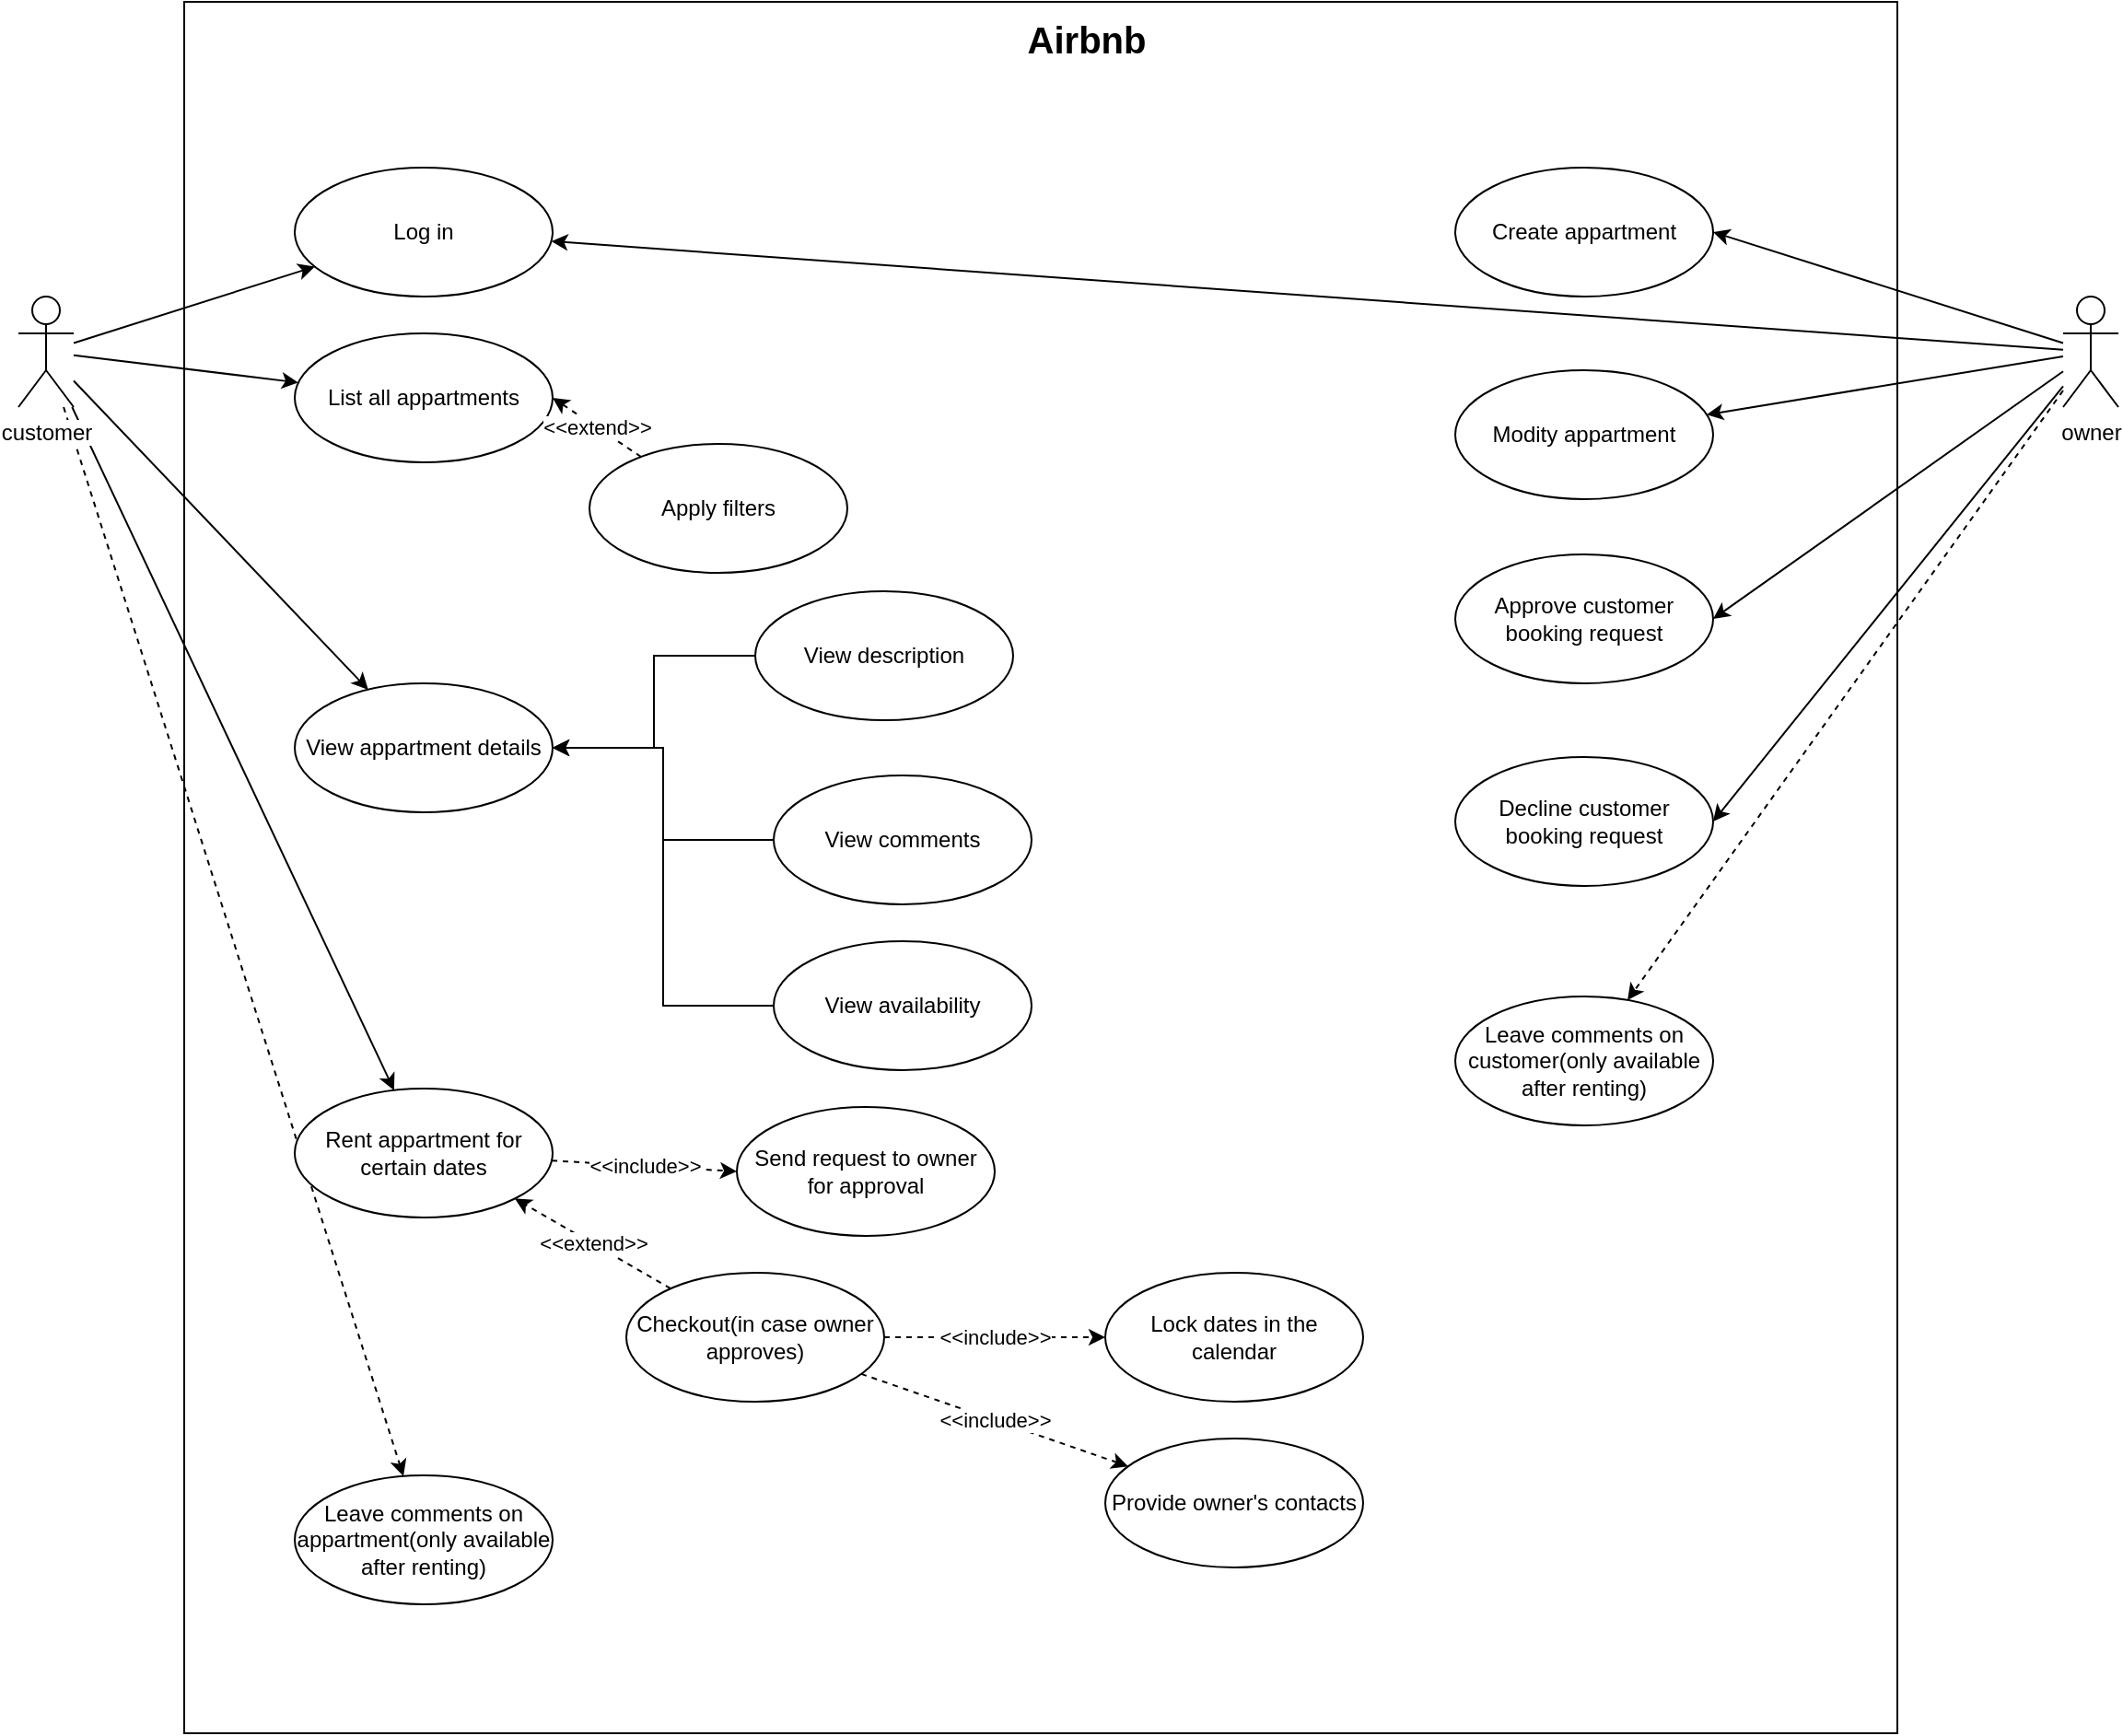 <mxfile version="12.7.6"><diagram id="O5U4jWHdraj0hT0Dd54j" name="Page-1"><mxGraphModel dx="2557" dy="967" grid="1" gridSize="10" guides="1" tooltips="1" connect="1" arrows="1" fold="1" page="1" pageScale="1" pageWidth="827" pageHeight="1169" math="0" shadow="0"><root><mxCell id="0"/><mxCell id="1" parent="0"/><mxCell id="2f8c2Y2PkNtVvXe30D08-1" value="" style="rounded=0;whiteSpace=wrap;html=1;" vertex="1" parent="1"><mxGeometry x="-80" y="520" width="930" height="940" as="geometry"/></mxCell><mxCell id="2f8c2Y2PkNtVvXe30D08-2" style="edgeStyle=none;rounded=0;orthogonalLoop=1;jettySize=auto;html=1;" edge="1" parent="1" source="2f8c2Y2PkNtVvXe30D08-7" target="2f8c2Y2PkNtVvXe30D08-16"><mxGeometry relative="1" as="geometry"/></mxCell><mxCell id="2f8c2Y2PkNtVvXe30D08-3" style="edgeStyle=none;rounded=0;orthogonalLoop=1;jettySize=auto;html=1;" edge="1" parent="1" source="2f8c2Y2PkNtVvXe30D08-7" target="2f8c2Y2PkNtVvXe30D08-17"><mxGeometry relative="1" as="geometry"/></mxCell><mxCell id="2f8c2Y2PkNtVvXe30D08-4" style="edgeStyle=none;rounded=0;orthogonalLoop=1;jettySize=auto;html=1;" edge="1" parent="1" source="2f8c2Y2PkNtVvXe30D08-7" target="2f8c2Y2PkNtVvXe30D08-20"><mxGeometry relative="1" as="geometry"/></mxCell><mxCell id="2f8c2Y2PkNtVvXe30D08-5" style="edgeStyle=none;rounded=0;orthogonalLoop=1;jettySize=auto;html=1;" edge="1" parent="1" source="2f8c2Y2PkNtVvXe30D08-7" target="2f8c2Y2PkNtVvXe30D08-22"><mxGeometry relative="1" as="geometry"/></mxCell><mxCell id="2f8c2Y2PkNtVvXe30D08-6" style="edgeStyle=none;rounded=0;orthogonalLoop=1;jettySize=auto;html=1;dashed=1;" edge="1" parent="1" source="2f8c2Y2PkNtVvXe30D08-7" target="2f8c2Y2PkNtVvXe30D08-40"><mxGeometry relative="1" as="geometry"/></mxCell><mxCell id="2f8c2Y2PkNtVvXe30D08-7" value="customer" style="shape=umlActor;verticalLabelPosition=bottom;labelBackgroundColor=#ffffff;verticalAlign=top;html=1;" vertex="1" parent="1"><mxGeometry x="-170" y="680" width="30" height="60" as="geometry"/></mxCell><mxCell id="2f8c2Y2PkNtVvXe30D08-8" style="edgeStyle=none;rounded=0;orthogonalLoop=1;jettySize=auto;html=1;" edge="1" parent="1" source="2f8c2Y2PkNtVvXe30D08-14" target="2f8c2Y2PkNtVvXe30D08-16"><mxGeometry relative="1" as="geometry"/></mxCell><mxCell id="2f8c2Y2PkNtVvXe30D08-9" style="edgeStyle=none;rounded=0;orthogonalLoop=1;jettySize=auto;html=1;entryX=1;entryY=0.5;entryDx=0;entryDy=0;" edge="1" parent="1" source="2f8c2Y2PkNtVvXe30D08-14" target="2f8c2Y2PkNtVvXe30D08-30"><mxGeometry relative="1" as="geometry"/></mxCell><mxCell id="2f8c2Y2PkNtVvXe30D08-10" style="edgeStyle=none;rounded=0;orthogonalLoop=1;jettySize=auto;html=1;" edge="1" parent="1" source="2f8c2Y2PkNtVvXe30D08-14" target="2f8c2Y2PkNtVvXe30D08-31"><mxGeometry relative="1" as="geometry"/></mxCell><mxCell id="2f8c2Y2PkNtVvXe30D08-11" style="edgeStyle=none;rounded=0;orthogonalLoop=1;jettySize=auto;html=1;entryX=1;entryY=0.5;entryDx=0;entryDy=0;" edge="1" parent="1" source="2f8c2Y2PkNtVvXe30D08-14" target="2f8c2Y2PkNtVvXe30D08-32"><mxGeometry relative="1" as="geometry"/></mxCell><mxCell id="2f8c2Y2PkNtVvXe30D08-12" style="edgeStyle=none;rounded=0;orthogonalLoop=1;jettySize=auto;html=1;entryX=1;entryY=0.5;entryDx=0;entryDy=0;" edge="1" parent="1" source="2f8c2Y2PkNtVvXe30D08-14" target="2f8c2Y2PkNtVvXe30D08-37"><mxGeometry relative="1" as="geometry"/></mxCell><mxCell id="2f8c2Y2PkNtVvXe30D08-13" style="edgeStyle=none;rounded=0;orthogonalLoop=1;jettySize=auto;html=1;dashed=1;" edge="1" parent="1" source="2f8c2Y2PkNtVvXe30D08-14" target="2f8c2Y2PkNtVvXe30D08-41"><mxGeometry relative="1" as="geometry"/></mxCell><mxCell id="2f8c2Y2PkNtVvXe30D08-14" value="owner" style="shape=umlActor;verticalLabelPosition=bottom;labelBackgroundColor=#ffffff;verticalAlign=top;html=1;" vertex="1" parent="1"><mxGeometry x="940" y="680" width="30" height="60" as="geometry"/></mxCell><mxCell id="2f8c2Y2PkNtVvXe30D08-15" value="&lt;font style=&quot;font-size: 20px&quot;&gt;&lt;b&gt;Airbnb&lt;/b&gt;&lt;/font&gt;" style="text;html=1;strokeColor=none;fillColor=none;align=center;verticalAlign=middle;whiteSpace=wrap;rounded=0;" vertex="1" parent="1"><mxGeometry x="390" y="530" width="40" height="20" as="geometry"/></mxCell><mxCell id="2f8c2Y2PkNtVvXe30D08-16" value="Log in" style="ellipse;whiteSpace=wrap;html=1;" vertex="1" parent="1"><mxGeometry x="-20" y="610" width="140" height="70" as="geometry"/></mxCell><mxCell id="2f8c2Y2PkNtVvXe30D08-17" value="List all appartments" style="ellipse;whiteSpace=wrap;html=1;" vertex="1" parent="1"><mxGeometry x="-20" y="700" width="140" height="70" as="geometry"/></mxCell><mxCell id="2f8c2Y2PkNtVvXe30D08-18" value="&amp;lt;&amp;lt;extend&amp;gt;&amp;gt;" style="edgeStyle=none;rounded=0;orthogonalLoop=1;jettySize=auto;html=1;entryX=1;entryY=0.5;entryDx=0;entryDy=0;dashed=1;" edge="1" parent="1" source="2f8c2Y2PkNtVvXe30D08-19" target="2f8c2Y2PkNtVvXe30D08-17"><mxGeometry relative="1" as="geometry"/></mxCell><mxCell id="2f8c2Y2PkNtVvXe30D08-19" value="Apply filters" style="ellipse;whiteSpace=wrap;html=1;" vertex="1" parent="1"><mxGeometry x="140" y="760" width="140" height="70" as="geometry"/></mxCell><mxCell id="2f8c2Y2PkNtVvXe30D08-20" value="View appartment details" style="ellipse;whiteSpace=wrap;html=1;" vertex="1" parent="1"><mxGeometry x="-20" y="890" width="140" height="70" as="geometry"/></mxCell><mxCell id="2f8c2Y2PkNtVvXe30D08-21" value="&amp;lt;&amp;lt;include&amp;gt;&amp;gt;" style="edgeStyle=none;rounded=0;orthogonalLoop=1;jettySize=auto;html=1;entryX=0;entryY=0.5;entryDx=0;entryDy=0;dashed=1;" edge="1" parent="1" source="2f8c2Y2PkNtVvXe30D08-22" target="2f8c2Y2PkNtVvXe30D08-29"><mxGeometry relative="1" as="geometry"><mxPoint x="150.0" y="1145" as="targetPoint"/></mxGeometry></mxCell><mxCell id="2f8c2Y2PkNtVvXe30D08-22" value="Rent appartment for certain dates" style="ellipse;whiteSpace=wrap;html=1;" vertex="1" parent="1"><mxGeometry x="-20" y="1110" width="140" height="70" as="geometry"/></mxCell><mxCell id="2f8c2Y2PkNtVvXe30D08-23" style="edgeStyle=orthogonalEdgeStyle;rounded=0;orthogonalLoop=1;jettySize=auto;html=1;entryX=1;entryY=0.5;entryDx=0;entryDy=0;" edge="1" parent="1" source="2f8c2Y2PkNtVvXe30D08-24" target="2f8c2Y2PkNtVvXe30D08-20"><mxGeometry relative="1" as="geometry"/></mxCell><mxCell id="2f8c2Y2PkNtVvXe30D08-24" value="View description" style="ellipse;whiteSpace=wrap;html=1;" vertex="1" parent="1"><mxGeometry x="230" y="840" width="140" height="70" as="geometry"/></mxCell><mxCell id="2f8c2Y2PkNtVvXe30D08-25" style="edgeStyle=orthogonalEdgeStyle;rounded=0;orthogonalLoop=1;jettySize=auto;html=1;entryX=1;entryY=0.5;entryDx=0;entryDy=0;" edge="1" parent="1" source="2f8c2Y2PkNtVvXe30D08-26" target="2f8c2Y2PkNtVvXe30D08-20"><mxGeometry relative="1" as="geometry"/></mxCell><mxCell id="2f8c2Y2PkNtVvXe30D08-26" value="View comments" style="ellipse;whiteSpace=wrap;html=1;" vertex="1" parent="1"><mxGeometry x="240" y="940" width="140" height="70" as="geometry"/></mxCell><mxCell id="2f8c2Y2PkNtVvXe30D08-27" style="edgeStyle=orthogonalEdgeStyle;rounded=0;orthogonalLoop=1;jettySize=auto;html=1;entryX=1;entryY=0.5;entryDx=0;entryDy=0;" edge="1" parent="1" source="2f8c2Y2PkNtVvXe30D08-28" target="2f8c2Y2PkNtVvXe30D08-20"><mxGeometry relative="1" as="geometry"/></mxCell><mxCell id="2f8c2Y2PkNtVvXe30D08-28" value="View availability" style="ellipse;whiteSpace=wrap;html=1;" vertex="1" parent="1"><mxGeometry x="240" y="1030" width="140" height="70" as="geometry"/></mxCell><mxCell id="2f8c2Y2PkNtVvXe30D08-29" value="Send request to owner for approval" style="ellipse;whiteSpace=wrap;html=1;" vertex="1" parent="1"><mxGeometry x="220" y="1120" width="140" height="70" as="geometry"/></mxCell><mxCell id="2f8c2Y2PkNtVvXe30D08-30" value="Create appartment" style="ellipse;whiteSpace=wrap;html=1;" vertex="1" parent="1"><mxGeometry x="610" y="610" width="140" height="70" as="geometry"/></mxCell><mxCell id="2f8c2Y2PkNtVvXe30D08-31" value="Modity appartment" style="ellipse;whiteSpace=wrap;html=1;" vertex="1" parent="1"><mxGeometry x="610" y="720" width="140" height="70" as="geometry"/></mxCell><mxCell id="2f8c2Y2PkNtVvXe30D08-32" value="Approve customer booking request" style="ellipse;whiteSpace=wrap;html=1;" vertex="1" parent="1"><mxGeometry x="610" y="820" width="140" height="70" as="geometry"/></mxCell><mxCell id="2f8c2Y2PkNtVvXe30D08-33" value="&amp;lt;&amp;lt;extend&amp;gt;&amp;gt;" style="edgeStyle=none;rounded=0;orthogonalLoop=1;jettySize=auto;html=1;entryX=1;entryY=1;entryDx=0;entryDy=0;dashed=1;" edge="1" parent="1" source="2f8c2Y2PkNtVvXe30D08-36" target="2f8c2Y2PkNtVvXe30D08-22"><mxGeometry relative="1" as="geometry"/></mxCell><mxCell id="2f8c2Y2PkNtVvXe30D08-34" value="&amp;lt;&amp;lt;include&amp;gt;&amp;gt;" style="edgeStyle=none;rounded=0;orthogonalLoop=1;jettySize=auto;html=1;entryX=0;entryY=0.5;entryDx=0;entryDy=0;dashed=1;" edge="1" parent="1" source="2f8c2Y2PkNtVvXe30D08-36" target="2f8c2Y2PkNtVvXe30D08-38"><mxGeometry relative="1" as="geometry"/></mxCell><mxCell id="2f8c2Y2PkNtVvXe30D08-35" value="&amp;lt;&amp;lt;include&amp;gt;&amp;gt;" style="edgeStyle=none;rounded=0;orthogonalLoop=1;jettySize=auto;html=1;dashed=1;" edge="1" parent="1" source="2f8c2Y2PkNtVvXe30D08-36" target="2f8c2Y2PkNtVvXe30D08-39"><mxGeometry relative="1" as="geometry"/></mxCell><mxCell id="2f8c2Y2PkNtVvXe30D08-36" value="Checkout(in case owner approves)" style="ellipse;whiteSpace=wrap;html=1;" vertex="1" parent="1"><mxGeometry x="160" y="1210" width="140" height="70" as="geometry"/></mxCell><mxCell id="2f8c2Y2PkNtVvXe30D08-37" value="Decline customer booking request" style="ellipse;whiteSpace=wrap;html=1;" vertex="1" parent="1"><mxGeometry x="610" y="930" width="140" height="70" as="geometry"/></mxCell><mxCell id="2f8c2Y2PkNtVvXe30D08-38" value="Lock dates in the calendar" style="ellipse;whiteSpace=wrap;html=1;" vertex="1" parent="1"><mxGeometry x="420" y="1210" width="140" height="70" as="geometry"/></mxCell><mxCell id="2f8c2Y2PkNtVvXe30D08-39" value="Provide owner's contacts" style="ellipse;whiteSpace=wrap;html=1;" vertex="1" parent="1"><mxGeometry x="420" y="1300" width="140" height="70" as="geometry"/></mxCell><mxCell id="2f8c2Y2PkNtVvXe30D08-40" value="Leave comments on appartment(only available after renting)" style="ellipse;whiteSpace=wrap;html=1;" vertex="1" parent="1"><mxGeometry x="-20" y="1320" width="140" height="70" as="geometry"/></mxCell><mxCell id="2f8c2Y2PkNtVvXe30D08-41" value="Leave comments on customer(only available after renting)" style="ellipse;whiteSpace=wrap;html=1;" vertex="1" parent="1"><mxGeometry x="610" y="1060" width="140" height="70" as="geometry"/></mxCell></root></mxGraphModel></diagram></mxfile>